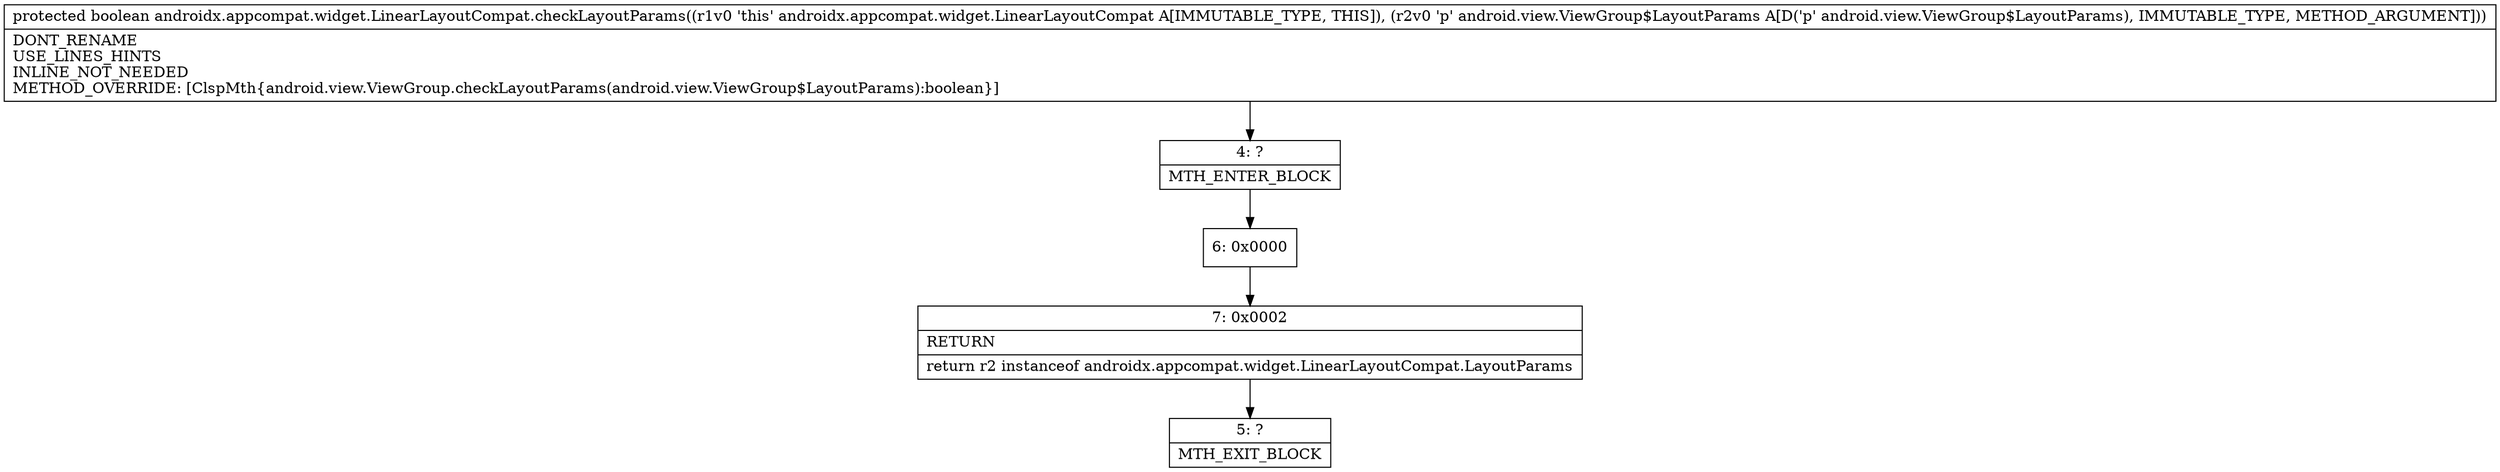 digraph "CFG forandroidx.appcompat.widget.LinearLayoutCompat.checkLayoutParams(Landroid\/view\/ViewGroup$LayoutParams;)Z" {
Node_4 [shape=record,label="{4\:\ ?|MTH_ENTER_BLOCK\l}"];
Node_6 [shape=record,label="{6\:\ 0x0000}"];
Node_7 [shape=record,label="{7\:\ 0x0002|RETURN\l|return r2 instanceof androidx.appcompat.widget.LinearLayoutCompat.LayoutParams\l}"];
Node_5 [shape=record,label="{5\:\ ?|MTH_EXIT_BLOCK\l}"];
MethodNode[shape=record,label="{protected boolean androidx.appcompat.widget.LinearLayoutCompat.checkLayoutParams((r1v0 'this' androidx.appcompat.widget.LinearLayoutCompat A[IMMUTABLE_TYPE, THIS]), (r2v0 'p' android.view.ViewGroup$LayoutParams A[D('p' android.view.ViewGroup$LayoutParams), IMMUTABLE_TYPE, METHOD_ARGUMENT]))  | DONT_RENAME\lUSE_LINES_HINTS\lINLINE_NOT_NEEDED\lMETHOD_OVERRIDE: [ClspMth\{android.view.ViewGroup.checkLayoutParams(android.view.ViewGroup$LayoutParams):boolean\}]\l}"];
MethodNode -> Node_4;Node_4 -> Node_6;
Node_6 -> Node_7;
Node_7 -> Node_5;
}

